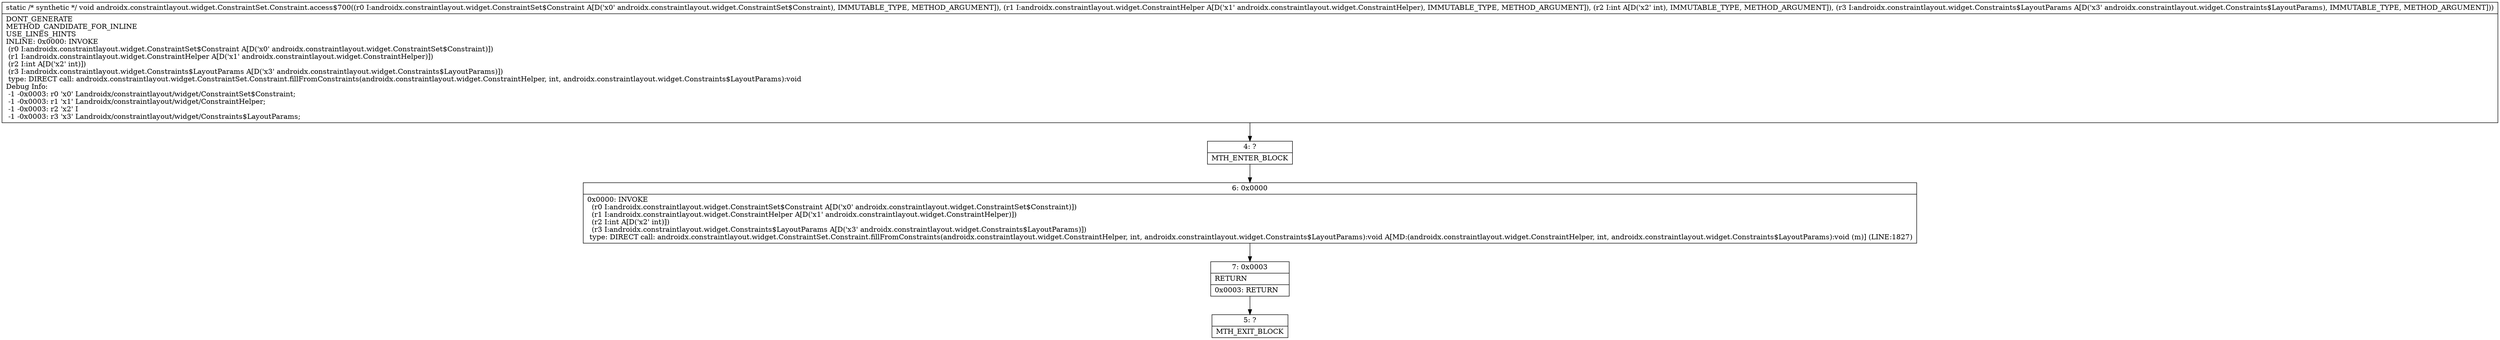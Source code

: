 digraph "CFG forandroidx.constraintlayout.widget.ConstraintSet.Constraint.access$700(Landroidx\/constraintlayout\/widget\/ConstraintSet$Constraint;Landroidx\/constraintlayout\/widget\/ConstraintHelper;ILandroidx\/constraintlayout\/widget\/Constraints$LayoutParams;)V" {
Node_4 [shape=record,label="{4\:\ ?|MTH_ENTER_BLOCK\l}"];
Node_6 [shape=record,label="{6\:\ 0x0000|0x0000: INVOKE  \l  (r0 I:androidx.constraintlayout.widget.ConstraintSet$Constraint A[D('x0' androidx.constraintlayout.widget.ConstraintSet$Constraint)])\l  (r1 I:androidx.constraintlayout.widget.ConstraintHelper A[D('x1' androidx.constraintlayout.widget.ConstraintHelper)])\l  (r2 I:int A[D('x2' int)])\l  (r3 I:androidx.constraintlayout.widget.Constraints$LayoutParams A[D('x3' androidx.constraintlayout.widget.Constraints$LayoutParams)])\l type: DIRECT call: androidx.constraintlayout.widget.ConstraintSet.Constraint.fillFromConstraints(androidx.constraintlayout.widget.ConstraintHelper, int, androidx.constraintlayout.widget.Constraints$LayoutParams):void A[MD:(androidx.constraintlayout.widget.ConstraintHelper, int, androidx.constraintlayout.widget.Constraints$LayoutParams):void (m)] (LINE:1827)\l}"];
Node_7 [shape=record,label="{7\:\ 0x0003|RETURN\l|0x0003: RETURN   \l}"];
Node_5 [shape=record,label="{5\:\ ?|MTH_EXIT_BLOCK\l}"];
MethodNode[shape=record,label="{static \/* synthetic *\/ void androidx.constraintlayout.widget.ConstraintSet.Constraint.access$700((r0 I:androidx.constraintlayout.widget.ConstraintSet$Constraint A[D('x0' androidx.constraintlayout.widget.ConstraintSet$Constraint), IMMUTABLE_TYPE, METHOD_ARGUMENT]), (r1 I:androidx.constraintlayout.widget.ConstraintHelper A[D('x1' androidx.constraintlayout.widget.ConstraintHelper), IMMUTABLE_TYPE, METHOD_ARGUMENT]), (r2 I:int A[D('x2' int), IMMUTABLE_TYPE, METHOD_ARGUMENT]), (r3 I:androidx.constraintlayout.widget.Constraints$LayoutParams A[D('x3' androidx.constraintlayout.widget.Constraints$LayoutParams), IMMUTABLE_TYPE, METHOD_ARGUMENT]))  | DONT_GENERATE\lMETHOD_CANDIDATE_FOR_INLINE\lUSE_LINES_HINTS\lINLINE: 0x0000: INVOKE  \l  (r0 I:androidx.constraintlayout.widget.ConstraintSet$Constraint A[D('x0' androidx.constraintlayout.widget.ConstraintSet$Constraint)])\l  (r1 I:androidx.constraintlayout.widget.ConstraintHelper A[D('x1' androidx.constraintlayout.widget.ConstraintHelper)])\l  (r2 I:int A[D('x2' int)])\l  (r3 I:androidx.constraintlayout.widget.Constraints$LayoutParams A[D('x3' androidx.constraintlayout.widget.Constraints$LayoutParams)])\l type: DIRECT call: androidx.constraintlayout.widget.ConstraintSet.Constraint.fillFromConstraints(androidx.constraintlayout.widget.ConstraintHelper, int, androidx.constraintlayout.widget.Constraints$LayoutParams):void\lDebug Info:\l  \-1 \-0x0003: r0 'x0' Landroidx\/constraintlayout\/widget\/ConstraintSet$Constraint;\l  \-1 \-0x0003: r1 'x1' Landroidx\/constraintlayout\/widget\/ConstraintHelper;\l  \-1 \-0x0003: r2 'x2' I\l  \-1 \-0x0003: r3 'x3' Landroidx\/constraintlayout\/widget\/Constraints$LayoutParams;\l}"];
MethodNode -> Node_4;Node_4 -> Node_6;
Node_6 -> Node_7;
Node_7 -> Node_5;
}

